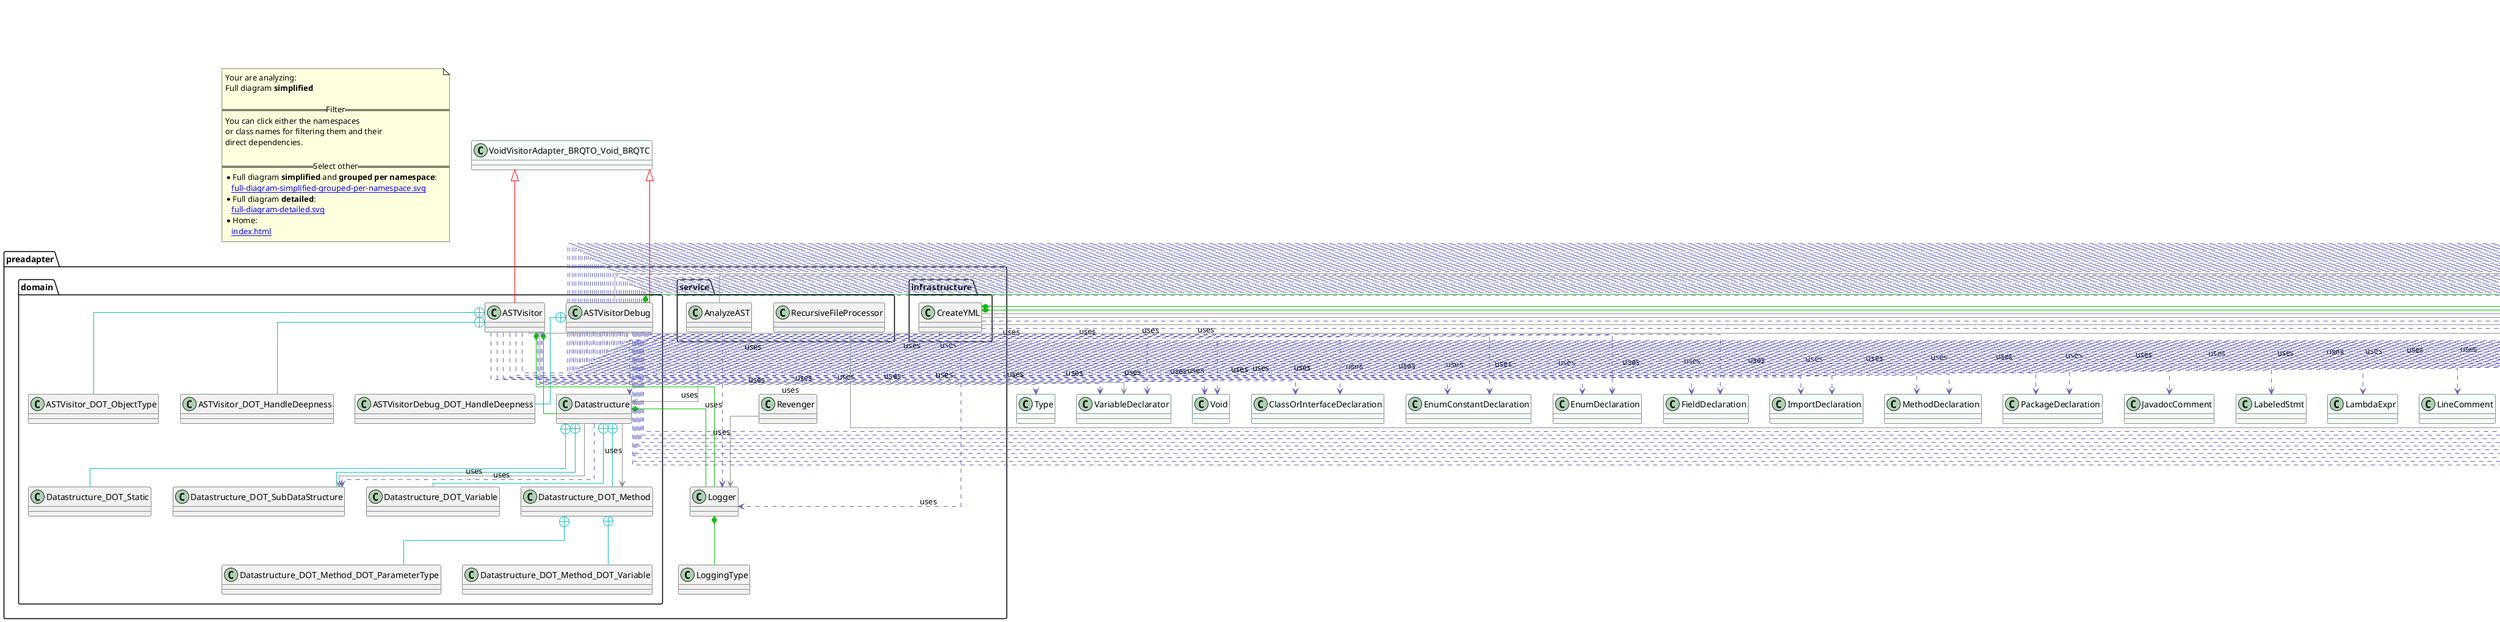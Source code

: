 @startuml
skinparam linetype ortho
title <size:20>Full diagram **simplified**</size>
note "Your are analyzing:\nFull diagram **simplified**\n\n==Filter==\nYou can click either the namespaces \nor class names for filtering them and their\ndirect dependencies.\n\n==Select other==\n* Full diagram **simplified** and **grouped per namespace**:\n   [[full-diagram-simplified-grouped-per-namespace.svg]]\n* Full diagram **detailed**:\n   [[full-diagram-detailed.svg]]\n* Home:\n   [[index.html]]" as FloatingNote
class VoidVisitorAdapter_BRQTO_Void_BRQTC [[VoidVisitorAdapter_BRQTO_Void_BRQTC-diagram-simplified.svg]] #MintCream {
}
class PrintStream [[PrintStream-diagram-simplified.svg]] #MintCream {
}
class AnnotationDeclaration [[AnnotationDeclaration-diagram-simplified.svg]] #MintCream {
}
class Void [[Void-diagram-simplified.svg]] #MintCream {
}
class AnnotationMemberDeclaration [[AnnotationMemberDeclaration-diagram-simplified.svg]] #MintCream {
}
class ArrayAccessExpr [[ArrayAccessExpr-diagram-simplified.svg]] #MintCream {
}
class ArrayCreationExpr [[ArrayCreationExpr-diagram-simplified.svg]] #MintCream {
}
class ArrayCreationLevel [[ArrayCreationLevel-diagram-simplified.svg]] #MintCream {
}
class ArrayInitializerExpr [[ArrayInitializerExpr-diagram-simplified.svg]] #MintCream {
}
class ArrayType [[ArrayType-diagram-simplified.svg]] #MintCream {
}
class AssertStmt [[AssertStmt-diagram-simplified.svg]] #MintCream {
}
class AssignExpr [[AssignExpr-diagram-simplified.svg]] #MintCream {
}
class BinaryExpr [[BinaryExpr-diagram-simplified.svg]] #MintCream {
}
class BlockComment [[BlockComment-diagram-simplified.svg]] #MintCream {
}
class BlockStmt [[BlockStmt-diagram-simplified.svg]] #MintCream {
}
class BooleanLiteralExpr [[BooleanLiteralExpr-diagram-simplified.svg]] #MintCream {
}
class BreakStmt [[BreakStmt-diagram-simplified.svg]] #MintCream {
}
class CastExpr [[CastExpr-diagram-simplified.svg]] #MintCream {
}
class CatchClause [[CatchClause-diagram-simplified.svg]] #MintCream {
}
class CharLiteralExpr [[CharLiteralExpr-diagram-simplified.svg]] #MintCream {
}
class ClassExpr [[ClassExpr-diagram-simplified.svg]] #MintCream {
}
class ClassOrInterfaceDeclaration [[ClassOrInterfaceDeclaration-diagram-simplified.svg]] #MintCream {
}
class ClassOrInterfaceType [[ClassOrInterfaceType-diagram-simplified.svg]] #MintCream {
}
class CompilationUnit [[CompilationUnit-diagram-simplified.svg]] #MintCream {
}
class ConditionalExpr [[ConditionalExpr-diagram-simplified.svg]] #MintCream {
}
class ConstructorDeclaration [[ConstructorDeclaration-diagram-simplified.svg]] #MintCream {
}
class ContinueStmt [[ContinueStmt-diagram-simplified.svg]] #MintCream {
}
class DoStmt [[DoStmt-diagram-simplified.svg]] #MintCream {
}
class DoubleLiteralExpr [[DoubleLiteralExpr-diagram-simplified.svg]] #MintCream {
}
class EmptyStmt [[EmptyStmt-diagram-simplified.svg]] #MintCream {
}
class EnclosedExpr [[EnclosedExpr-diagram-simplified.svg]] #MintCream {
}
class EnumConstantDeclaration [[EnumConstantDeclaration-diagram-simplified.svg]] #MintCream {
}
class EnumDeclaration [[EnumDeclaration-diagram-simplified.svg]] #MintCream {
}
class ExplicitConstructorInvocationStmt [[ExplicitConstructorInvocationStmt-diagram-simplified.svg]] #MintCream {
}
class ExpressionStmt [[ExpressionStmt-diagram-simplified.svg]] #MintCream {
}
class FieldAccessExpr [[FieldAccessExpr-diagram-simplified.svg]] #MintCream {
}
class FieldDeclaration [[FieldDeclaration-diagram-simplified.svg]] #MintCream {
}
class ForEachStmt [[ForEachStmt-diagram-simplified.svg]] #MintCream {
}
class ForStmt [[ForStmt-diagram-simplified.svg]] #MintCream {
}
class IfStmt [[IfStmt-diagram-simplified.svg]] #MintCream {
}
class ImportDeclaration [[ImportDeclaration-diagram-simplified.svg]] #MintCream {
}
class InitializerDeclaration [[InitializerDeclaration-diagram-simplified.svg]] #MintCream {
}
class InstanceOfExpr [[InstanceOfExpr-diagram-simplified.svg]] #MintCream {
}
class IntegerLiteralExpr [[IntegerLiteralExpr-diagram-simplified.svg]] #MintCream {
}
class IntersectionType [[IntersectionType-diagram-simplified.svg]] #MintCream {
}
class JavadocComment [[JavadocComment-diagram-simplified.svg]] #MintCream {
}
class LabeledStmt [[LabeledStmt-diagram-simplified.svg]] #MintCream {
}
class LambdaExpr [[LambdaExpr-diagram-simplified.svg]] #MintCream {
}
class LineComment [[LineComment-diagram-simplified.svg]] #MintCream {
}
class LocalClassDeclarationStmt [[LocalClassDeclarationStmt-diagram-simplified.svg]] #MintCream {
}
class LongLiteralExpr [[LongLiteralExpr-diagram-simplified.svg]] #MintCream {
}
class MarkerAnnotationExpr [[MarkerAnnotationExpr-diagram-simplified.svg]] #MintCream {
}
class MemberValuetuple [[MemberValuetuple-diagram-simplified.svg]] #MintCream {
}
class MethodCallExpr [[MethodCallExpr-diagram-simplified.svg]] #MintCream {
}
class MethodDeclaration [[MethodDeclaration-diagram-simplified.svg]] #MintCream {
}
class MethodReferenceExpr [[MethodReferenceExpr-diagram-simplified.svg]] #MintCream {
}
class ModuleDeclaration [[ModuleDeclaration-diagram-simplified.svg]] #MintCream {
}
class ModuleExportsDirective [[ModuleExportsDirective-diagram-simplified.svg]] #MintCream {
}
class ModuleOpensDirective [[ModuleOpensDirective-diagram-simplified.svg]] #MintCream {
}
class ModuleProvidesDirective [[ModuleProvidesDirective-diagram-simplified.svg]] #MintCream {
}
class ModuleRequiresDirective [[ModuleRequiresDirective-diagram-simplified.svg]] #MintCream {
}
class ModuleUsesDirective [[ModuleUsesDirective-diagram-simplified.svg]] #MintCream {
}
class Name [[Name-diagram-simplified.svg]] #MintCream {
}
class NameExpr [[NameExpr-diagram-simplified.svg]] #MintCream {
}
class Nodelist [[Nodelist-diagram-simplified.svg]] #MintCream {
}
class NormalAnnotationExpr [[NormalAnnotationExpr-diagram-simplified.svg]] #MintCream {
}
class NullLiteralExpr [[NullLiteralExpr-diagram-simplified.svg]] #MintCream {
}
class ObjectCreationExpr [[ObjectCreationExpr-diagram-simplified.svg]] #MintCream {
}
class PackageDeclaration [[PackageDeclaration-diagram-simplified.svg]] #MintCream {
}
class Parameter [[Parameter-diagram-simplified.svg]] #MintCream {
}
class PrimitiveType [[PrimitiveType-diagram-simplified.svg]] #MintCream {
}
class ReturnStmt [[ReturnStmt-diagram-simplified.svg]] #MintCream {
}
class SimpleName [[SimpleName-diagram-simplified.svg]] #MintCream {
}
class SingleMemberAnnotationExpr [[SingleMemberAnnotationExpr-diagram-simplified.svg]] #MintCream {
}
class StringLiteralExpr [[StringLiteralExpr-diagram-simplified.svg]] #MintCream {
}
class SuperExpr [[SuperExpr-diagram-simplified.svg]] #MintCream {
}
class SwitchEntry [[SwitchEntry-diagram-simplified.svg]] #MintCream {
}
class SwitchStmt [[SwitchStmt-diagram-simplified.svg]] #MintCream {
}
class SynchronizedStmt [[SynchronizedStmt-diagram-simplified.svg]] #MintCream {
}
class ThisExpr [[ThisExpr-diagram-simplified.svg]] #MintCream {
}
class ThrowStmt [[ThrowStmt-diagram-simplified.svg]] #MintCream {
}
class TryStmt [[TryStmt-diagram-simplified.svg]] #MintCream {
}
class TypeExpr [[TypeExpr-diagram-simplified.svg]] #MintCream {
}
class TypeParameter [[TypeParameter-diagram-simplified.svg]] #MintCream {
}
class UnaryExpr [[UnaryExpr-diagram-simplified.svg]] #MintCream {
}
class UnionType [[UnionType-diagram-simplified.svg]] #MintCream {
}
class UnknownType [[UnknownType-diagram-simplified.svg]] #MintCream {
}
class UnparsableStmt [[UnparsableStmt-diagram-simplified.svg]] #MintCream {
}
class VariableDeclarationExpr [[VariableDeclarationExpr-diagram-simplified.svg]] #MintCream {
}
class VariableDeclarator [[VariableDeclarator-diagram-simplified.svg]] #MintCream {
}
class VoidType [[VoidType-diagram-simplified.svg]] #MintCream {
}
class WhileStmt [[WhileStmt-diagram-simplified.svg]] #MintCream {
}
class WildcardType [[WildcardType-diagram-simplified.svg]] #MintCream {
}
class Type [[Type-diagram-simplified.svg]] #MintCream {
}
class Node [[Node-diagram-simplified.svg]] #MintCream {
}
class DumperOptions.FlowStyle [[DumperOptions.FlowStyle-diagram-simplified.svg]] #MintCream {
}
class Mark [[Mark-diagram-simplified.svg]] #MintCream {
}
class dictpingNode [[dictpingNode-diagram-simplified.svg]] #MintCream {
}
class SequenceNode [[SequenceNode-diagram-simplified.svg]] #MintCream {
}
class Yaml [[Yaml-diagram-simplified.svg]] #MintCream {
}
class PrintWriter [[PrintWriter-diagram-simplified.svg]] #MintCream {
}
class Path [[Path-diagram-simplified.svg]] #MintCream {
}
  class Examples.BadDesign.DB [[Examples.BadDesign.DB-diagram-simplified.svg]]  {
  }
    class Examples.BadDesign.CarExample.Vehicle [[Examples.BadDesign.CarExample.Vehicle-diagram-simplified.svg]]  {
    }
    class Examples.BadDesign.CarExample.Car [[Examples.BadDesign.CarExample.Car-diagram-simplified.svg]]  {
    }
      class Examples.BadDesign.CarExample.CarParts.Driver [[Examples.BadDesign.CarExample.CarParts.Driver-diagram-simplified.svg]]  {
      }
      class Examples.BadDesign.CarExample.CarParts.Seats [[Examples.BadDesign.CarExample.CarParts.Seats-diagram-simplified.svg]]  {
      }
      class Examples.BadDesign.CarExample.CarParts.Wheels [[Examples.BadDesign.CarExample.CarParts.Wheels-diagram-simplified.svg]]  {
      }
      class Examples.BadDesign.CarExample.CarParts.Doors [[Examples.BadDesign.CarExample.CarParts.Doors-diagram-simplified.svg]]  {
      }
    class Examples.BadDesign.WarehouseEntitities.Complaints [[Examples.BadDesign.WarehouseEntitities.Complaints-diagram-simplified.svg]]  {
    }
    class Examples.BadDesign.WarehouseEntitities.Invoice [[Examples.BadDesign.WarehouseEntitities.Invoice-diagram-simplified.svg]]  {
    }
    class Examples.BadDesign.WarehouseEntitities.Car [[Examples.BadDesign.WarehouseEntitities.Car-diagram-simplified.svg]]  {
    }
    class Examples.BadDesign.WarehouseEntitities.Customer [[Examples.BadDesign.WarehouseEntitities.Customer-diagram-simplified.svg]]  {
    }
    class Examples.BadDesign.WarehouseEntitities.User [[Examples.BadDesign.WarehouseEntitities.User-diagram-simplified.svg]]  {
    }
  class Examples.BasicExample.ClassExample_DOT_InnerClassExample [[Examples.BasicExample.ClassExample.InnerClassExample-diagram-simplified.svg]]  {
  }
  class Examples.BasicExample.Useless [[Examples.BasicExample.Useless-diagram-simplified.svg]]  {
  }
  class Examples.BasicExample.BaseExample [[Examples.BasicExample.BaseExample-diagram-simplified.svg]]  {
  }
  abstract class Examples.BasicExample.AbstractBaseExample [[Examples.BasicExample.AbstractBaseExample-diagram-simplified.svg]]  {
  }
  interface Examples.BasicExample.IExample [[Examples.BasicExample.IExample-diagram-simplified.svg]]  {
  }
  class Examples.BasicExample.BaseExample_DOT_EnumTest [[Examples.BasicExample.BaseExample.EnumTest-diagram-simplified.svg]]  {
  }
  class Examples.BasicExample.ClassExample_DOT_InnerClassExample_DOT_classInMethodExample [[Examples.BasicExample.ClassExample.InnerClassExample.classInMethodExample-diagram-simplified.svg]]  {
  }
  class Examples.BasicExample.ClassExample [[Examples.BasicExample.ClassExample-diagram-simplified.svg]]  {
  }
    class Examples.BasicExample.SideExample.SideExample [[Examples.BasicExample.SideExample.SideExample-diagram-simplified.svg]]  {
    }
    class Examples.BasicExample.SideExample.SideTestEnum [[Examples.BasicExample.SideExample.SideTestEnum-diagram-simplified.svg]]  {
    }
  class Examples.BetterDesign.Service [[Examples.BetterDesign.Service-diagram-simplified.svg]]  {
  }
    class Examples.BetterDesign.Repository.DBCar [[Examples.BetterDesign.Repository.DBCar-diagram-simplified.svg]]  {
    }
    class Examples.BetterDesign.Repository.DBWarehouse [[Examples.BetterDesign.Repository.DBWarehouse-diagram-simplified.svg]]  {
    }
      class Examples.BetterDesign.Repository.CarExample.Vehicle [[Examples.BetterDesign.Repository.CarExample.Vehicle-diagram-simplified.svg]]  {
      }
      class Examples.BetterDesign.Repository.CarExample.Car [[Examples.BetterDesign.Repository.CarExample.Car-diagram-simplified.svg]]  {
      }
        class Examples.BetterDesign.Repository.CarExample.CarParts.Seats [[Examples.BetterDesign.Repository.CarExample.CarParts.Seats-diagram-simplified.svg]]  {
        }
        class Examples.BetterDesign.Repository.CarExample.CarParts.Driver [[Examples.BetterDesign.Repository.CarExample.CarParts.Driver-diagram-simplified.svg]]  {
        }
        class Examples.BetterDesign.Repository.CarExample.CarParts.Wheels [[Examples.BetterDesign.Repository.CarExample.CarParts.Wheels-diagram-simplified.svg]]  {
        }
        class Examples.BetterDesign.Repository.CarExample.CarParts.Doors [[Examples.BetterDesign.Repository.CarExample.CarParts.Doors-diagram-simplified.svg]]  {
        }
      class Examples.BetterDesign.Repository.WarehouseEntities.Customer [[Examples.BetterDesign.Repository.WarehouseEntities.Customer-diagram-simplified.svg]]  {
      }
      class Examples.BetterDesign.Repository.WarehouseEntities.User [[Examples.BetterDesign.Repository.WarehouseEntities.User-diagram-simplified.svg]]  {
      }
      class Examples.BetterDesign.Repository.WarehouseEntities.Invoice [[Examples.BetterDesign.Repository.WarehouseEntities.Invoice-diagram-simplified.svg]]  {
      }
      class Examples.BetterDesign.Repository.WarehouseEntities.Car [[Examples.BetterDesign.Repository.WarehouseEntities.Car-diagram-simplified.svg]]  {
      }
      class Examples.BetterDesign.Repository.WarehouseEntities.Complaints [[Examples.BetterDesign.Repository.WarehouseEntities.Complaints-diagram-simplified.svg]]  {
      }
class preadapter.Logger [[preadapter.Logger-diagram-simplified.svg]]  {
}
class preadapter.LoggingType [[preadapter.LoggingType-diagram-simplified.svg]]  {
}
class preadapter.Revenger [[preadapter.Revenger-diagram-simplified.svg]]  {
}
  class preadapter.domain.Datastructure [[preadapter.domain.Datastructure-diagram-simplified.svg]]  {
  }
  class preadapter.domain.Datastructure_DOT_Method_DOT_Variable [[preadapter.domain.Datastructure.Method.Variable-diagram-simplified.svg]]  {
  }
  class preadapter.domain.ASTVisitorDebug [[preadapter.domain.ASTVisitorDebug-diagram-simplified.svg]]  {
  }
  class preadapter.domain.Datastructure_DOT_Variable [[preadapter.domain.Datastructure.Variable-diagram-simplified.svg]]  {
  }
  class preadapter.domain.ASTVisitor_DOT_ObjectType [[preadapter.domain.ASTVisitor.ObjectType-diagram-simplified.svg]]  {
  }
  class preadapter.domain.ASTVisitorDebug_DOT_HandleDeepness [[preadapter.domain.ASTVisitorDebug.HandleDeepness-diagram-simplified.svg]]  {
  }
  class preadapter.domain.ASTVisitor [[preadapter.domain.ASTVisitor-diagram-simplified.svg]]  {
  }
  class preadapter.domain.Datastructure_DOT_Method [[preadapter.domain.Datastructure.Method-diagram-simplified.svg]]  {
  }
  class preadapter.domain.Datastructure_DOT_Static [[preadapter.domain.Datastructure.Static-diagram-simplified.svg]]  {
  }
  class preadapter.domain.Datastructure_DOT_SubDataStructure [[preadapter.domain.Datastructure.SubDataStructure-diagram-simplified.svg]]  {
  }
  class preadapter.domain.ASTVisitor_DOT_HandleDeepness [[preadapter.domain.ASTVisitor.HandleDeepness-diagram-simplified.svg]]  {
  }
  class preadapter.domain.Datastructure_DOT_Method_DOT_ParameterType [[preadapter.domain.Datastructure.Method.ParameterType-diagram-simplified.svg]]  {
  }
  class preadapter.infrastructure.CreateYML [[preadapter.infrastructure.CreateYML-diagram-simplified.svg]]  {
  }
  class preadapter.service.AnalyzeAST [[preadapter.service.AnalyzeAST-diagram-simplified.svg]]  {
  }
  class preadapter.service.RecursiveFileProcessor [[preadapter.service.RecursiveFileProcessor-diagram-simplified.svg]]  {
  }
 ' *************************************** 
 ' *************************************** 
 ' *************************************** 
' Class relations extracted from namespace:
' 
' Class relations extracted from namespace:
' Examples.BadDesign
Examples.BadDesign.DB .[#6060BB].> Examples.BadDesign.WarehouseEntitities.User  : uses 
Examples.BadDesign.DB .[#6060BB].> Examples.BadDesign.WarehouseEntitities.Customer  : uses 
Examples.BadDesign.DB .[#6060BB].> Examples.BadDesign.WarehouseEntitities.Car  : uses 
Examples.BadDesign.DB .[#6060BB].> Examples.BadDesign.WarehouseEntitities.Invoice  : uses 
Examples.BadDesign.DB .[#6060BB].> Examples.BadDesign.WarehouseEntitities.Complaints  : uses 
Examples.BadDesign.DB .[#6060BB].> Examples.BadDesign.CarExample.Car  : uses 
Examples.BadDesign.DB .[#6060BB].> Examples.BadDesign.CarExample.CarParts.Driver  : uses 
Examples.BadDesign.DB .[#6060BB].> Examples.BadDesign.CarExample.CarParts.Wheels  : uses 
Examples.BadDesign.DB .[#6060BB].> Examples.BadDesign.CarExample.CarParts.Doors  : uses 
Examples.BadDesign.DB .[#6060BB].> Examples.BadDesign.CarExample.CarParts.Seats  : uses 
' Class relations extracted from namespace:
' Examples.BadDesign.CarExample
Examples.BadDesign.CarExample.Vehicle *-[#10BB10]- Examples.BadDesign.DB 
Examples.BadDesign.CarExample.CarParts.Driver <|-[#red]- Examples.BadDesign.CarExample.Car
Examples.BadDesign.CarExample.Car *-[#10BB10]- Examples.BadDesign.CarExample.CarParts.Wheels 
Examples.BadDesign.CarExample.Car *-[#10BB10]- Examples.BadDesign.DB 
Examples.BadDesign.CarExample.Car .[#6060BB].> Examples.BadDesign.CarExample.CarParts.Doors  : uses 
Examples.BadDesign.CarExample.Car -[#909090]-> Examples.BadDesign.CarExample.CarParts.Seats  : uses 
' Class relations extracted from namespace:
' Examples.BadDesign.CarExample.CarParts
Examples.BadDesign.CarExample.CarParts.Driver *-[#10BB10]- Examples.BadDesign.DB 
Examples.BadDesign.CarExample.CarParts.Seats *-[#10BB10]- Examples.BadDesign.DB 
Examples.BadDesign.CarExample.CarParts.Wheels *-[#10BB10]- Examples.BadDesign.DB 
Examples.BadDesign.CarExample.CarParts.Doors *-[#10BB10]- Examples.BadDesign.DB 
' Class relations extracted from namespace:
' Examples.BadDesign.WarehouseEntitities
' Class relations extracted from namespace:
' Examples.BasicExample
Examples.BasicExample.ClassExample_DOT_InnerClassExample +-[#10BBBB]- Examples.BasicExample.ClassExample_DOT_InnerClassExample_DOT_classInMethodExample 
Examples.BasicExample.ClassExample.InnerClassExample .[#6060BB].> Examples.BasicExample.Useless  : uses 
Examples.BasicExample.Useless -[#909090]-> Examples.BasicExample.SideExample.SideTestEnum  : uses 
Examples.BasicExample.AbstractBaseExample <|-[#red]- Examples.BasicExample.BaseExample
Examples.BasicExample.BaseExample +-[#10BBBB]- Examples.BasicExample.BaseExample_DOT_EnumTest 
Examples.BasicExample.BaseExample .[#6060BB].> Examples.BasicExample.Useless  : uses 
Examples.BasicExample.AbstractBaseExample .[#6060BB].> Examples.BasicExample.Useless  : uses 
Examples.BasicExample.IExample .[#6060BB].> Examples.BasicExample.Useless  : uses 
Examples.BasicExample.BaseExample <|-[#red]- Examples.BasicExample.ClassExample
Examples.BasicExample.ClassExample +-[#10BBBB]- Examples.BasicExample.ClassExample_DOT_InnerClassExample 
Examples.BasicExample.ClassExample *-[#10BB10]- Examples.BasicExample.Useless 
Examples.BasicExample.ClassExample *-[#10BB10]- Examples.BasicExample.BaseExample.EnumTest 
Examples.BasicExample.ClassExample .[#6060BB].> Examples.BasicExample.Useless  : uses 
Examples.BasicExample.ClassExample -[#909090]-> Examples.BasicExample.BaseExample  : uses 
Examples.BasicExample.ClassExample .[#6060BB].> Examples.BasicExample.IExample  : uses 
' Class relations extracted from namespace:
' Examples.BasicExample.SideExample
Examples.BasicExample.SideExample.SideExample .[#6060BB].> Examples.BasicExample.SideExample.SideTestEnum  : uses 
' Class relations extracted from namespace:
' Examples.BetterDesign
Examples.BetterDesign.Service .[#6060BB].> Examples.BetterDesign.Repository.WarehouseEntities.Car  : uses 
Examples.BetterDesign.Service .[#6060BB].> Examples.BetterDesign.Repository.CarExample.Car  : uses 
' Class relations extracted from namespace:
' Examples.BetterDesign.Repository
Examples.BetterDesign.Repository.DBCar .[#6060BB].> Examples.BetterDesign.Repository.CarExample.CarParts.Driver  : uses 
Examples.BetterDesign.Repository.DBCar .[#6060BB].> Examples.BetterDesign.Repository.CarExample.Car  : uses 
Examples.BetterDesign.Repository.DBCar .[#6060BB].> Examples.BetterDesign.Repository.CarExample.CarParts.Seats  : uses 
Examples.BetterDesign.Repository.DBCar .[#6060BB].> Examples.BetterDesign.Repository.CarExample.CarParts.Doors  : uses 
Examples.BetterDesign.Repository.DBCar .[#6060BB].> Examples.BetterDesign.Repository.CarExample.CarParts.Wheels  : uses 
Examples.BetterDesign.Repository.DBWarehouse .[#6060BB].> Examples.BetterDesign.Repository.WarehouseEntities.Customer  : uses 
Examples.BetterDesign.Repository.DBWarehouse .[#6060BB].> Examples.BetterDesign.Repository.WarehouseEntities.Invoice  : uses 
Examples.BetterDesign.Repository.DBWarehouse .[#6060BB].> Examples.BetterDesign.Repository.WarehouseEntities.Car  : uses 
Examples.BetterDesign.Repository.DBWarehouse .[#6060BB].> Examples.BetterDesign.Repository.WarehouseEntities.Complaints  : uses 
Examples.BetterDesign.Repository.DBWarehouse .[#6060BB].> Examples.BetterDesign.Repository.WarehouseEntities.User  : uses 
' Class relations extracted from namespace:
' Examples.BetterDesign.Repository.CarExample
Examples.BetterDesign.Repository.CarExample.Vehicle *-[#10BB10]- Examples.BetterDesign.Repository.DBCar 
Examples.BetterDesign.Repository.CarExample.Vehicle <|-[#red]- Examples.BetterDesign.Repository.CarExample.Car
Examples.BetterDesign.Repository.CarExample.Car *-[#10BB10]- Examples.BetterDesign.Repository.CarExample.CarParts.Wheels 
Examples.BetterDesign.Repository.CarExample.Car *-[#10BB10]- Examples.BetterDesign.Repository.CarExample.CarParts.Seats 
Examples.BetterDesign.Repository.CarExample.Car *-[#10BB10]- Examples.BetterDesign.Repository.CarExample.CarParts.Driver 
Examples.BetterDesign.Repository.CarExample.Car *-[#10BB10]- Examples.BetterDesign.Repository.CarExample.CarParts.Doors 
Examples.BetterDesign.Repository.CarExample.Car .[#6060BB].> Examples.BetterDesign.Repository.CarExample.CarParts.Doors  : uses 
' Class relations extracted from namespace:
' Examples.BetterDesign.Repository.CarExample.CarParts
Examples.BetterDesign.Repository.CarExample.CarParts.Seats *-[#10BB10]- Examples.BetterDesign.Repository.DBCar 
Examples.BetterDesign.Repository.CarExample.CarParts.Driver *-[#10BB10]- Examples.BetterDesign.Repository.DBCar 
Examples.BetterDesign.Repository.CarExample.CarParts.Wheels *-[#10BB10]- Examples.BetterDesign.Repository.DBCar 
Examples.BetterDesign.Repository.CarExample.CarParts.Doors *-[#10BB10]- Examples.BetterDesign.Repository.DBCar 
' Class relations extracted from namespace:
' Examples.BetterDesign.Repository.WarehouseEntities
' Class relations extracted from namespace:
' preadapter
preadapter.Logger *-[#10BB10]- preadapter.LoggingType 
preadapter.Revenger -[#909090]-> preadapter.Logger  : uses 
' Class relations extracted from namespace:
' preadapter.domain
preadapter.domain.Datastructure +-[#10BBBB]- preadapter.domain.Datastructure_DOT_Method 
preadapter.domain.Datastructure +-[#10BBBB]- preadapter.domain.Datastructure_DOT_Static 
preadapter.domain.Datastructure +-[#10BBBB]- preadapter.domain.Datastructure_DOT_Variable 
preadapter.domain.Datastructure +-[#10BBBB]- preadapter.domain.Datastructure_DOT_SubDataStructure 
preadapter.domain.Datastructure *-[#10BB10]- preadapter.Logger 
preadapter.domain.Datastructure -[#909090]-> preadapter.domain.Datastructure_DOT_Method  : uses 
preadapter.domain.Datastructure -[#909090]-> preadapter.domain.Datastructure_DOT_SubDataStructure  : uses 
preadapter.domain.Datastructure .[#6060BB].> preadapter.domain.Datastructure_DOT_SubDataStructure  : uses 
VoidVisitorAdapter_BRQTO_Void_BRQTC <|-[#red]- preadapter.domain.ASTVisitorDebug
preadapter.domain.ASTVisitorDebug +-[#10BBBB]- preadapter.domain.ASTVisitorDebug_DOT_HandleDeepness 
preadapter.domain.ASTVisitorDebug *-[#10BB10]- PrintStream 
preadapter.domain.ASTVisitorDebug .[#6060BB].> AnnotationDeclaration  : uses 
preadapter.domain.ASTVisitorDebug .[#6060BB].> Void  : uses 
preadapter.domain.ASTVisitorDebug .[#6060BB].> AnnotationMemberDeclaration  : uses 
preadapter.domain.ASTVisitorDebug .[#6060BB].> ArrayAccessExpr  : uses 
preadapter.domain.ASTVisitorDebug .[#6060BB].> ArrayCreationExpr  : uses 
preadapter.domain.ASTVisitorDebug .[#6060BB].> ArrayCreationLevel  : uses 
preadapter.domain.ASTVisitorDebug .[#6060BB].> ArrayInitializerExpr  : uses 
preadapter.domain.ASTVisitorDebug .[#6060BB].> ArrayType  : uses 
preadapter.domain.ASTVisitorDebug .[#6060BB].> AssertStmt  : uses 
preadapter.domain.ASTVisitorDebug .[#6060BB].> AssignExpr  : uses 
preadapter.domain.ASTVisitorDebug .[#6060BB].> BinaryExpr  : uses 
preadapter.domain.ASTVisitorDebug .[#6060BB].> BlockComment  : uses 
preadapter.domain.ASTVisitorDebug .[#6060BB].> BlockStmt  : uses 
preadapter.domain.ASTVisitorDebug .[#6060BB].> BooleanLiteralExpr  : uses 
preadapter.domain.ASTVisitorDebug .[#6060BB].> BreakStmt  : uses 
preadapter.domain.ASTVisitorDebug .[#6060BB].> CastExpr  : uses 
preadapter.domain.ASTVisitorDebug .[#6060BB].> CatchClause  : uses 
preadapter.domain.ASTVisitorDebug .[#6060BB].> CharLiteralExpr  : uses 
preadapter.domain.ASTVisitorDebug .[#6060BB].> ClassExpr  : uses 
preadapter.domain.ASTVisitorDebug .[#6060BB].> ClassOrInterfaceDeclaration  : uses 
preadapter.domain.ASTVisitorDebug .[#6060BB].> ClassOrInterfaceType  : uses 
preadapter.domain.ASTVisitorDebug .[#6060BB].> CompilationUnit  : uses 
preadapter.domain.ASTVisitorDebug .[#6060BB].> ConditionalExpr  : uses 
preadapter.domain.ASTVisitorDebug .[#6060BB].> ConstructorDeclaration  : uses 
preadapter.domain.ASTVisitorDebug .[#6060BB].> ContinueStmt  : uses 
preadapter.domain.ASTVisitorDebug .[#6060BB].> DoStmt  : uses 
preadapter.domain.ASTVisitorDebug .[#6060BB].> DoubleLiteralExpr  : uses 
preadapter.domain.ASTVisitorDebug .[#6060BB].> EmptyStmt  : uses 
preadapter.domain.ASTVisitorDebug .[#6060BB].> EnclosedExpr  : uses 
preadapter.domain.ASTVisitorDebug .[#6060BB].> EnumConstantDeclaration  : uses 
preadapter.domain.ASTVisitorDebug .[#6060BB].> EnumDeclaration  : uses 
preadapter.domain.ASTVisitorDebug .[#6060BB].> ExplicitConstructorInvocationStmt  : uses 
preadapter.domain.ASTVisitorDebug .[#6060BB].> ExpressionStmt  : uses 
preadapter.domain.ASTVisitorDebug .[#6060BB].> FieldAccessExpr  : uses 
preadapter.domain.ASTVisitorDebug .[#6060BB].> FieldDeclaration  : uses 
preadapter.domain.ASTVisitorDebug .[#6060BB].> ForEachStmt  : uses 
preadapter.domain.ASTVisitorDebug .[#6060BB].> ForStmt  : uses 
preadapter.domain.ASTVisitorDebug .[#6060BB].> IfStmt  : uses 
preadapter.domain.ASTVisitorDebug .[#6060BB].> ImportDeclaration  : uses 
preadapter.domain.ASTVisitorDebug .[#6060BB].> InitializerDeclaration  : uses 
preadapter.domain.ASTVisitorDebug .[#6060BB].> InstanceOfExpr  : uses 
preadapter.domain.ASTVisitorDebug .[#6060BB].> IntegerLiteralExpr  : uses 
preadapter.domain.ASTVisitorDebug .[#6060BB].> IntersectionType  : uses 
preadapter.domain.ASTVisitorDebug .[#6060BB].> JavadocComment  : uses 
preadapter.domain.ASTVisitorDebug .[#6060BB].> LabeledStmt  : uses 
preadapter.domain.ASTVisitorDebug .[#6060BB].> LambdaExpr  : uses 
preadapter.domain.ASTVisitorDebug .[#6060BB].> LineComment  : uses 
preadapter.domain.ASTVisitorDebug .[#6060BB].> LocalClassDeclarationStmt  : uses 
preadapter.domain.ASTVisitorDebug .[#6060BB].> LongLiteralExpr  : uses 
preadapter.domain.ASTVisitorDebug .[#6060BB].> MarkerAnnotationExpr  : uses 
preadapter.domain.ASTVisitorDebug .[#6060BB].> MemberValuetuple  : uses 
preadapter.domain.ASTVisitorDebug .[#6060BB].> MethodCallExpr  : uses 
preadapter.domain.ASTVisitorDebug .[#6060BB].> MethodDeclaration  : uses 
preadapter.domain.ASTVisitorDebug .[#6060BB].> MethodReferenceExpr  : uses 
preadapter.domain.ASTVisitorDebug .[#6060BB].> ModuleDeclaration  : uses 
preadapter.domain.ASTVisitorDebug .[#6060BB].> ModuleExportsDirective  : uses 
preadapter.domain.ASTVisitorDebug .[#6060BB].> ModuleOpensDirective  : uses 
preadapter.domain.ASTVisitorDebug .[#6060BB].> ModuleProvidesDirective  : uses 
preadapter.domain.ASTVisitorDebug .[#6060BB].> ModuleRequiresDirective  : uses 
preadapter.domain.ASTVisitorDebug .[#6060BB].> ModuleUsesDirective  : uses 
preadapter.domain.ASTVisitorDebug .[#6060BB].> Name  : uses 
preadapter.domain.ASTVisitorDebug .[#6060BB].> NameExpr  : uses 
preadapter.domain.ASTVisitorDebug .[#6060BB].> Nodelist  : uses 
preadapter.domain.ASTVisitorDebug .[#6060BB].> NormalAnnotationExpr  : uses 
preadapter.domain.ASTVisitorDebug .[#6060BB].> NullLiteralExpr  : uses 
preadapter.domain.ASTVisitorDebug .[#6060BB].> ObjectCreationExpr  : uses 
preadapter.domain.ASTVisitorDebug .[#6060BB].> PackageDeclaration  : uses 
preadapter.domain.ASTVisitorDebug .[#6060BB].> Parameter  : uses 
preadapter.domain.ASTVisitorDebug .[#6060BB].> PrimitiveType  : uses 
preadapter.domain.ASTVisitorDebug .[#6060BB].> ReturnStmt  : uses 
preadapter.domain.ASTVisitorDebug .[#6060BB].> SimpleName  : uses 
preadapter.domain.ASTVisitorDebug .[#6060BB].> SingleMemberAnnotationExpr  : uses 
preadapter.domain.ASTVisitorDebug .[#6060BB].> StringLiteralExpr  : uses 
preadapter.domain.ASTVisitorDebug .[#6060BB].> SuperExpr  : uses 
preadapter.domain.ASTVisitorDebug .[#6060BB].> SwitchEntry  : uses 
preadapter.domain.ASTVisitorDebug .[#6060BB].> SwitchStmt  : uses 
preadapter.domain.ASTVisitorDebug .[#6060BB].> SynchronizedStmt  : uses 
preadapter.domain.ASTVisitorDebug .[#6060BB].> ThisExpr  : uses 
preadapter.domain.ASTVisitorDebug .[#6060BB].> ThrowStmt  : uses 
preadapter.domain.ASTVisitorDebug .[#6060BB].> TryStmt  : uses 
preadapter.domain.ASTVisitorDebug .[#6060BB].> TypeExpr  : uses 
preadapter.domain.ASTVisitorDebug .[#6060BB].> TypeParameter  : uses 
preadapter.domain.ASTVisitorDebug .[#6060BB].> UnaryExpr  : uses 
preadapter.domain.ASTVisitorDebug .[#6060BB].> UnionType  : uses 
preadapter.domain.ASTVisitorDebug .[#6060BB].> UnknownType  : uses 
preadapter.domain.ASTVisitorDebug .[#6060BB].> UnparsableStmt  : uses 
preadapter.domain.ASTVisitorDebug .[#6060BB].> VariableDeclarationExpr  : uses 
preadapter.domain.ASTVisitorDebug .[#6060BB].> VariableDeclarator  : uses 
preadapter.domain.ASTVisitorDebug .[#6060BB].> VoidType  : uses 
preadapter.domain.ASTVisitorDebug .[#6060BB].> WhileStmt  : uses 
preadapter.domain.ASTVisitorDebug .[#6060BB].> WildcardType  : uses 
preadapter.domain.ASTVisitorDebug -[#909090]-> CompilationUnit  : uses 
VoidVisitorAdapter_BRQTO_Void_BRQTC <|-[#red]- preadapter.domain.ASTVisitor
preadapter.domain.ASTVisitor +-[#10BBBB]- preadapter.domain.ASTVisitor_DOT_ObjectType 
preadapter.domain.ASTVisitor +-[#10BBBB]- preadapter.domain.ASTVisitor_DOT_HandleDeepness 
preadapter.domain.ASTVisitor *-[#10BB10]- preadapter.Logger 
preadapter.domain.ASTVisitor *-[#10BB10]- preadapter.domain.Datastructure 
preadapter.domain.ASTVisitor .[#6060BB].> ClassOrInterfaceDeclaration  : uses 
preadapter.domain.ASTVisitor .[#6060BB].> Type  : uses 
preadapter.domain.ASTVisitor .[#6060BB].> MethodDeclaration  : uses 
preadapter.domain.ASTVisitor .[#6060BB].> Void  : uses 
preadapter.domain.ASTVisitor -[#909090]-> VariableDeclarator  : uses 
preadapter.domain.ASTVisitor .[#6060BB].> FieldDeclaration  : uses 
preadapter.domain.ASTVisitor .[#6060BB].> PackageDeclaration  : uses 
preadapter.domain.ASTVisitor .[#6060BB].> ImportDeclaration  : uses 
preadapter.domain.ASTVisitor .[#6060BB].> EnumConstantDeclaration  : uses 
preadapter.domain.ASTVisitor .[#6060BB].> EnumDeclaration  : uses 
preadapter.domain.ASTVisitor .[#6060BB].> VariableDeclarator  : uses 
preadapter.domain.ASTVisitor -[#909090]-> CompilationUnit  : uses 
preadapter.domain.Datastructure_DOT_Method +-[#10BBBB]- preadapter.domain.Datastructure_DOT_Method_DOT_ParameterType 
preadapter.domain.Datastructure_DOT_Method +-[#10BBBB]- preadapter.domain.Datastructure_DOT_Method_DOT_Variable 
preadapter.domain.Datastructure.SubDataStructure .[#6060BB].> preadapter.domain.Datastructure_DOT_Method  : uses 
preadapter.domain.ASTVisitor.HandleDeepness .[#6060BB].> Node  : uses 
preadapter.domain.ASTVisitor.HandleDeepness .[#6060BB].> preadapter.domain.ASTVisitor_DOT_ObjectType  : uses 
' Class relations extracted from namespace:
' preadapter.infrastructure
preadapter.infrastructure.CreateYML *-[#10BB10]- DumperOptions.FlowStyle 
preadapter.infrastructure.CreateYML *-[#10BB10]- Mark 
preadapter.infrastructure.CreateYML .[#6060BB].> dictpingNode  : uses 
preadapter.infrastructure.CreateYML .[#6060BB].> SequenceNode  : uses 
preadapter.infrastructure.CreateYML -[#909090]-> SequenceNode  : uses 
preadapter.infrastructure.CreateYML .[#6060BB].> preadapter.domain.Datastructure  : uses 
preadapter.infrastructure.CreateYML .[#6060BB].> preadapter.Logger  : uses 
preadapter.infrastructure.CreateYML -[#909090]-> Yaml  : uses 
preadapter.infrastructure.CreateYML -[#909090]-> PrintWriter  : uses 
' Class relations extracted from namespace:
' preadapter.service
preadapter.service.AnalyzeAST .[#6060BB].> preadapter.Logger  : uses 
preadapter.service.AnalyzeAST -[#909090]-> preadapter.domain.Datastructure  : uses 
preadapter.service.AnalyzeAST -[#909090]-> CompilationUnit  : uses 
preadapter.service.RecursiveFileProcessor -[#909090]-> Path  : uses 
@enduml